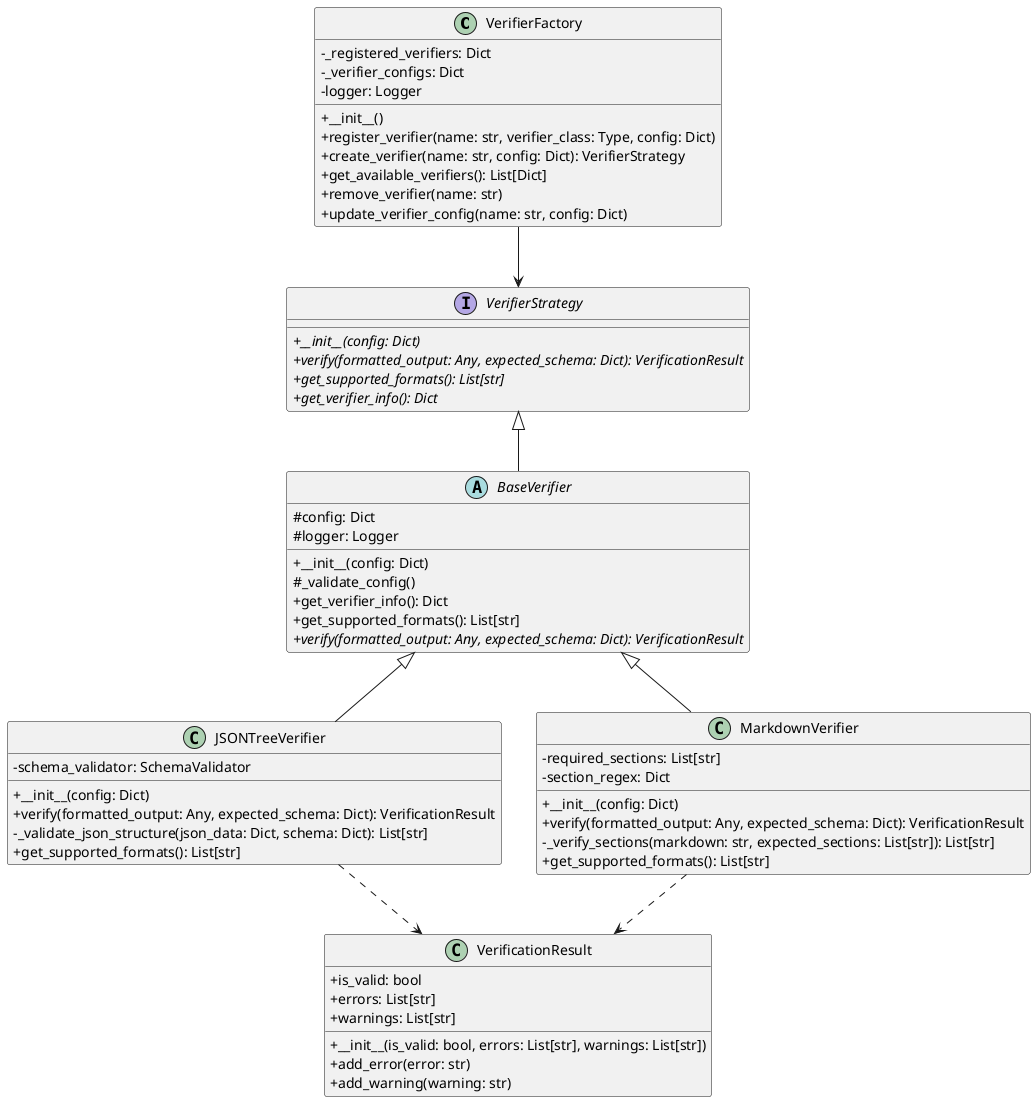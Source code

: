 ' Configure PlantUML server
!define PLANTUML_SERVER_URL https://www.plantuml.com/plantuml

@startuml Verifier_ClassDiagram
skinparam classAttributeIconSize 0

class VerifierFactory {
  -_registered_verifiers: Dict
  -_verifier_configs: Dict
  -logger: Logger
  +__init__()
  +register_verifier(name: str, verifier_class: Type, config: Dict)
  +create_verifier(name: str, config: Dict): VerifierStrategy
  +get_available_verifiers(): List[Dict]
  +remove_verifier(name: str)
  +update_verifier_config(name: str, config: Dict)
}

interface VerifierStrategy {
  {abstract} +__init__(config: Dict)
  {abstract} +verify(formatted_output: Any, expected_schema: Dict): VerificationResult
  {abstract} +get_supported_formats(): List[str]
  {abstract} +get_verifier_info(): Dict
}

abstract BaseVerifier {
  #config: Dict
  #logger: Logger
  +__init__(config: Dict)
  #_validate_config()
  +get_verifier_info(): Dict
  +get_supported_formats(): List[str]
  {abstract} +verify(formatted_output: Any, expected_schema: Dict): VerificationResult
}

class JSONTreeVerifier {
  -schema_validator: SchemaValidator
  +__init__(config: Dict)
  +verify(formatted_output: Any, expected_schema: Dict): VerificationResult
  -_validate_json_structure(json_data: Dict, schema: Dict): List[str]
  +get_supported_formats(): List[str]
}

class MarkdownVerifier {
  -required_sections: List[str]
  -section_regex: Dict
  +__init__(config: Dict)
  +verify(formatted_output: Any, expected_schema: Dict): VerificationResult
  -_verify_sections(markdown: str, expected_sections: List[str]): List[str]
  +get_supported_formats(): List[str]
}

class VerificationResult {
  +is_valid: bool
  +errors: List[str]
  +warnings: List[str]
  +__init__(is_valid: bool, errors: List[str], warnings: List[str])
  +add_error(error: str)
  +add_warning(warning: str)
}

VerifierFactory --> VerifierStrategy
VerifierStrategy <|-- BaseVerifier
BaseVerifier <|-- JSONTreeVerifier
BaseVerifier <|-- MarkdownVerifier
JSONTreeVerifier ..> VerificationResult
MarkdownVerifier ..> VerificationResult

@enduml